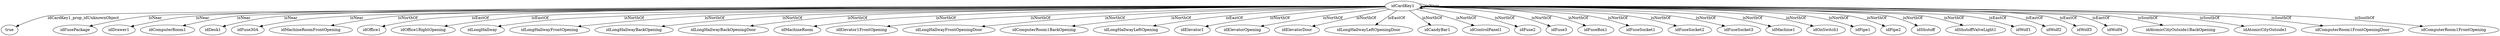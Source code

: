digraph  {
idCardKey1 [node_type=entity_node];
true [node_type=property_node];
idFusePackage [node_type=entity_node];
idDrawer1 [node_type=entity_node];
idComputerRoom1 [node_type=entity_node];
idDesk1 [node_type=entity_node];
idFuse30A [node_type=entity_node];
idMachineRoomFrontOpening [node_type=entity_node];
idOffice1 [node_type=entity_node];
idOffice1RightOpening [node_type=entity_node];
idLongHallway [node_type=entity_node];
idLongHallwayFrontOpening [node_type=entity_node];
idLongHallwayBackOpening [node_type=entity_node];
idLongHallwayBackOpeningDoor [node_type=entity_node];
idMachineRoom [node_type=entity_node];
idElevator1FrontOpening [node_type=entity_node];
idLongHallwayFrontOpeningDoor [node_type=entity_node];
idComputerRoom1BackOpening [node_type=entity_node];
idLongHallwayLeftOpening [node_type=entity_node];
idElevator1 [node_type=entity_node];
idElevatorOpening [node_type=entity_node];
idElevatorDoor [node_type=entity_node];
idLongHallwayLeftOpeningDoor [node_type=entity_node];
idCandyBar1 [node_type=entity_node];
idControlPanel1 [node_type=entity_node];
idFuse2 [node_type=entity_node];
idFuse3 [node_type=entity_node];
idFuseBox1 [node_type=entity_node];
idFuseSocket1 [node_type=entity_node];
idFuseSocket2 [node_type=entity_node];
idFuseSocket3 [node_type=entity_node];
idMachine1 [node_type=entity_node];
idOnSwitch1 [node_type=entity_node];
idPipe1 [node_type=entity_node];
idPipe2 [node_type=entity_node];
idShutoff [node_type=entity_node];
idShutoffValveLight1 [node_type=entity_node];
idWolf1 [node_type=entity_node];
idWolf2 [node_type=entity_node];
idWolf3 [node_type=entity_node];
idWolf4 [node_type=entity_node];
idAtomicCityOutside1BackOpening [node_type=entity_node];
idAtomicCityOutside1 [node_type=entity_node];
idComputerRoom1FrontOpeningDoor [node_type=entity_node];
idComputerRoom1FrontOpening [node_type=entity_node];
idCardKey1 -> true  [edge_type=property, label=idCardKey1_prop_idUnknownObject];
idCardKey1 -> idFusePackage  [edge_type=relationship, label=isNear];
idCardKey1 -> idDrawer1  [edge_type=relationship, label=isNear];
idCardKey1 -> idComputerRoom1  [edge_type=relationship, label=isNear];
idCardKey1 -> idDesk1  [edge_type=relationship, label=isNear];
idCardKey1 -> idCardKey1  [edge_type=relationship, label=isNear];
idCardKey1 -> idFuse30A  [edge_type=relationship, label=isNear];
idCardKey1 -> idMachineRoomFrontOpening  [edge_type=relationship, label=isNorthOf];
idCardKey1 -> idOffice1  [edge_type=relationship, label=isEastOf];
idCardKey1 -> idOffice1RightOpening  [edge_type=relationship, label=isEastOf];
idCardKey1 -> idLongHallway  [edge_type=relationship, label=isNorthOf];
idCardKey1 -> idLongHallwayFrontOpening  [edge_type=relationship, label=isNorthOf];
idCardKey1 -> idLongHallwayBackOpening  [edge_type=relationship, label=isNorthOf];
idCardKey1 -> idLongHallwayBackOpeningDoor  [edge_type=relationship, label=isNorthOf];
idCardKey1 -> idMachineRoom  [edge_type=relationship, label=isNorthOf];
idCardKey1 -> idElevator1FrontOpening  [edge_type=relationship, label=isNorthOf];
idCardKey1 -> idLongHallwayFrontOpeningDoor  [edge_type=relationship, label=isNorthOf];
idCardKey1 -> idComputerRoom1BackOpening  [edge_type=relationship, label=isNorthOf];
idCardKey1 -> idLongHallwayLeftOpening  [edge_type=relationship, label=isEastOf];
idCardKey1 -> idElevator1  [edge_type=relationship, label=isNorthOf];
idCardKey1 -> idElevatorOpening  [edge_type=relationship, label=isNorthOf];
idCardKey1 -> idElevatorDoor  [edge_type=relationship, label=isNorthOf];
idCardKey1 -> idLongHallwayLeftOpeningDoor  [edge_type=relationship, label=isEastOf];
idCardKey1 -> idCandyBar1  [edge_type=relationship, label=isNorthOf];
idCardKey1 -> idControlPanel1  [edge_type=relationship, label=isNorthOf];
idCardKey1 -> idFuse2  [edge_type=relationship, label=isNorthOf];
idCardKey1 -> idFuse3  [edge_type=relationship, label=isNorthOf];
idCardKey1 -> idFuseBox1  [edge_type=relationship, label=isNorthOf];
idCardKey1 -> idFuseSocket1  [edge_type=relationship, label=isNorthOf];
idCardKey1 -> idFuseSocket2  [edge_type=relationship, label=isNorthOf];
idCardKey1 -> idFuseSocket3  [edge_type=relationship, label=isNorthOf];
idCardKey1 -> idMachine1  [edge_type=relationship, label=isNorthOf];
idCardKey1 -> idOnSwitch1  [edge_type=relationship, label=isNorthOf];
idCardKey1 -> idPipe1  [edge_type=relationship, label=isNorthOf];
idCardKey1 -> idPipe2  [edge_type=relationship, label=isNorthOf];
idCardKey1 -> idShutoff  [edge_type=relationship, label=isNorthOf];
idCardKey1 -> idShutoffValveLight1  [edge_type=relationship, label=isNorthOf];
idCardKey1 -> idWolf1  [edge_type=relationship, label=isEastOf];
idCardKey1 -> idWolf2  [edge_type=relationship, label=isEastOf];
idCardKey1 -> idWolf3  [edge_type=relationship, label=isEastOf];
idCardKey1 -> idWolf4  [edge_type=relationship, label=isEastOf];
idCardKey1 -> idAtomicCityOutside1BackOpening  [edge_type=relationship, label=isSouthOf];
idCardKey1 -> idAtomicCityOutside1  [edge_type=relationship, label=isSouthOf];
idCardKey1 -> idComputerRoom1FrontOpeningDoor  [edge_type=relationship, label=isSouthOf];
idCardKey1 -> idComputerRoom1FrontOpening  [edge_type=relationship, label=isSouthOf];
}
